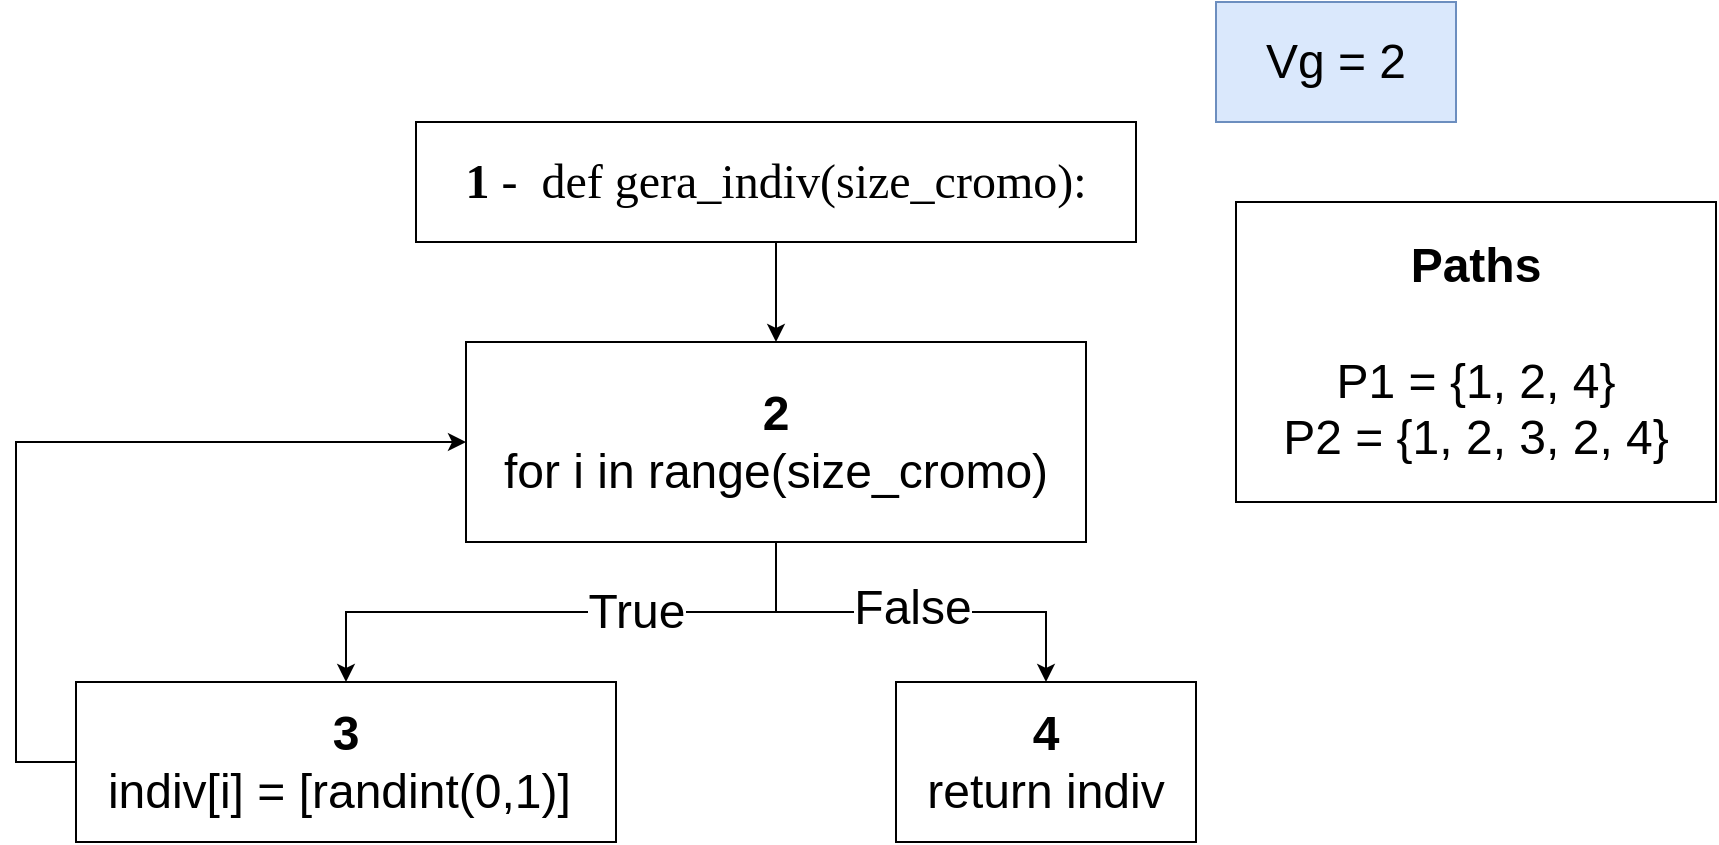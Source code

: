 <mxfile version="14.5.1" type="device"><diagram id="0EN60TuZFVT5b-0pqZKy" name="Page-1"><mxGraphModel dx="1217" dy="706" grid="1" gridSize="10" guides="1" tooltips="1" connect="1" arrows="1" fold="1" page="1" pageScale="1" pageWidth="827" pageHeight="1169" math="0" shadow="0"><root><mxCell id="0"/><mxCell id="1" parent="0"/><mxCell id="FRKGlwHO5bxEFx_OvHHs-7" style="edgeStyle=orthogonalEdgeStyle;rounded=0;orthogonalLoop=1;jettySize=auto;html=1;exitX=0.5;exitY=1;exitDx=0;exitDy=0;" parent="1" source="FRKGlwHO5bxEFx_OvHHs-1" target="FRKGlwHO5bxEFx_OvHHs-6" edge="1"><mxGeometry relative="1" as="geometry"/></mxCell><mxCell id="FRKGlwHO5bxEFx_OvHHs-1" value="&lt;p style=&quot;margin-top: 0pt ; margin-bottom: 0pt ; margin-left: 0in ; text-align: left ; direction: ltr ; unicode-bidi: embed ; word-break: normal&quot;&gt;&lt;span style=&quot;font-size: 18pt ; font-family: &amp;#34;calibri&amp;#34; ; font-weight: bold&quot;&gt;1&lt;/span&gt;&lt;span style=&quot;font-size: 18pt ; font-family: &amp;#34;calibri&amp;#34;&quot;&gt; -&amp;nbsp;&amp;nbsp;&lt;/span&gt;&lt;span style=&quot;font-family: &amp;#34;calibri&amp;#34; ; font-size: 24px&quot;&gt;def gera_indiv(size_cromo):&lt;/span&gt;&lt;/p&gt;" style="rounded=0;whiteSpace=wrap;html=1;" parent="1" vertex="1"><mxGeometry x="280" y="90" width="360" height="60" as="geometry"/></mxCell><mxCell id="U2HwoO9Dqs8jMZBjaHyy-6" style="edgeStyle=orthogonalEdgeStyle;rounded=0;orthogonalLoop=1;jettySize=auto;html=1;entryX=0.5;entryY=0;entryDx=0;entryDy=0;" parent="1" source="FRKGlwHO5bxEFx_OvHHs-6" target="U2HwoO9Dqs8jMZBjaHyy-4" edge="1"><mxGeometry relative="1" as="geometry"/></mxCell><mxCell id="U2HwoO9Dqs8jMZBjaHyy-8" value="True" style="text;html=1;resizable=0;points=[];align=center;verticalAlign=middle;labelBackgroundColor=#ffffff;fontSize=24;" parent="U2HwoO9Dqs8jMZBjaHyy-6" vertex="1" connectable="0"><mxGeometry x="-0.262" relative="1" as="geometry"><mxPoint as="offset"/></mxGeometry></mxCell><mxCell id="U2HwoO9Dqs8jMZBjaHyy-7" style="edgeStyle=orthogonalEdgeStyle;rounded=0;orthogonalLoop=1;jettySize=auto;html=1;" parent="1" source="FRKGlwHO5bxEFx_OvHHs-6" target="U2HwoO9Dqs8jMZBjaHyy-1" edge="1"><mxGeometry relative="1" as="geometry"/></mxCell><mxCell id="U2HwoO9Dqs8jMZBjaHyy-10" value="False" style="text;html=1;resizable=0;points=[];align=center;verticalAlign=middle;labelBackgroundColor=#ffffff;fontSize=24;" parent="U2HwoO9Dqs8jMZBjaHyy-7" vertex="1" connectable="0"><mxGeometry x="0.325" y="4" relative="1" as="geometry"><mxPoint x="-33.71" y="2" as="offset"/></mxGeometry></mxCell><mxCell id="FRKGlwHO5bxEFx_OvHHs-6" value="&lt;div style=&quot;font-size: 24px&quot;&gt;&lt;font style=&quot;font-size: 24px&quot;&gt;&lt;b&gt;2&lt;/b&gt;&lt;/font&gt;&lt;/div&gt;&lt;div&gt;&lt;div&gt;&lt;span style=&quot;font-size: 24px&quot;&gt;for i in range(size_cromo)&lt;/span&gt;&lt;/div&gt;&lt;/div&gt;" style="rounded=0;whiteSpace=wrap;html=1;align=center;" parent="1" vertex="1"><mxGeometry x="305" y="200" width="310" height="100" as="geometry"/></mxCell><mxCell id="U2HwoO9Dqs8jMZBjaHyy-1" value="&lt;div style=&quot;font-size: 24px&quot;&gt;&lt;b&gt;4&lt;/b&gt;&lt;/div&gt;&lt;div style=&quot;font-size: 24px&quot;&gt;&lt;span&gt;return indiv&lt;/span&gt;&lt;/div&gt;" style="rounded=0;whiteSpace=wrap;html=1;align=center;" parent="1" vertex="1"><mxGeometry x="520" y="370" width="150" height="80" as="geometry"/></mxCell><mxCell id="U2HwoO9Dqs8jMZBjaHyy-9" style="edgeStyle=orthogonalEdgeStyle;rounded=0;orthogonalLoop=1;jettySize=auto;html=1;entryX=0;entryY=0.5;entryDx=0;entryDy=0;fontSize=24;" parent="1" source="U2HwoO9Dqs8jMZBjaHyy-4" target="FRKGlwHO5bxEFx_OvHHs-6" edge="1"><mxGeometry relative="1" as="geometry"><Array as="points"><mxPoint x="80" y="410"/><mxPoint x="80" y="250"/></Array></mxGeometry></mxCell><mxCell id="U2HwoO9Dqs8jMZBjaHyy-4" value="&lt;div style=&quot;font-size: 24px&quot;&gt;&lt;b&gt;3&lt;/b&gt;&lt;/div&gt;&lt;div style=&quot;font-size: 24px&quot;&gt;indiv[i] = [randint(0,1)]&amp;nbsp;&lt;br&gt;&lt;/div&gt;" style="rounded=0;whiteSpace=wrap;html=1;align=center;" parent="1" vertex="1"><mxGeometry x="110" y="370" width="270" height="80" as="geometry"/></mxCell><mxCell id="sihAgJjumurVgvE4-90H-1" value="&lt;p style=&quot;margin-top: 0pt ; margin-bottom: 0pt ; margin-left: 0in ; text-align: left ; direction: ltr ; unicode-bidi: embed ; word-break: normal&quot;&gt;&lt;span style=&quot;font-size: 24px ; text-align: center&quot;&gt;Vg = 2&lt;/span&gt;&lt;br&gt;&lt;/p&gt;" style="rounded=0;whiteSpace=wrap;html=1;fillColor=#dae8fc;strokeColor=#6c8ebf;" vertex="1" parent="1"><mxGeometry x="680" y="30" width="120" height="60" as="geometry"/></mxCell><mxCell id="sihAgJjumurVgvE4-90H-2" value="&lt;div style=&quot;font-size: 24px&quot;&gt;&lt;div&gt;&lt;b&gt;Paths&lt;/b&gt;&lt;/div&gt;&lt;div&gt;&lt;b&gt;&lt;br&gt;&lt;/b&gt;&lt;/div&gt;&lt;div&gt;P1 = {1, 2, 4}&lt;/div&gt;&lt;div&gt;P2 = {1, 2, 3, 2, 4&lt;span&gt;}&lt;/span&gt;&lt;/div&gt;&lt;/div&gt;" style="rounded=0;whiteSpace=wrap;html=1;align=center;" vertex="1" parent="1"><mxGeometry x="690" y="130" width="240" height="150" as="geometry"/></mxCell></root></mxGraphModel></diagram></mxfile>